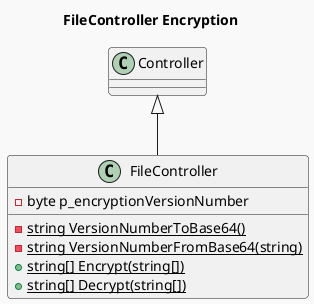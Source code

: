 @startuml FileController Encryption
!theme mars
skinparam component {
    FontColor<<transparent>> transparent
    BorderColor<<transparent>> transparent
    BackgroundColor<<transparent>> transparent
    FontSize<<transparent>> 0
}

title FileController Encryption

class FileController extends Controller {
	- byte p_encryptionVersionNumber
	- {static} string VersionNumberToBase64()
	- {static} string VersionNumberFromBase64(string)
	+ {static} string[] Encrypt(string[])
	+ {static} string[] Decrypt(string[])
}

@enduml
